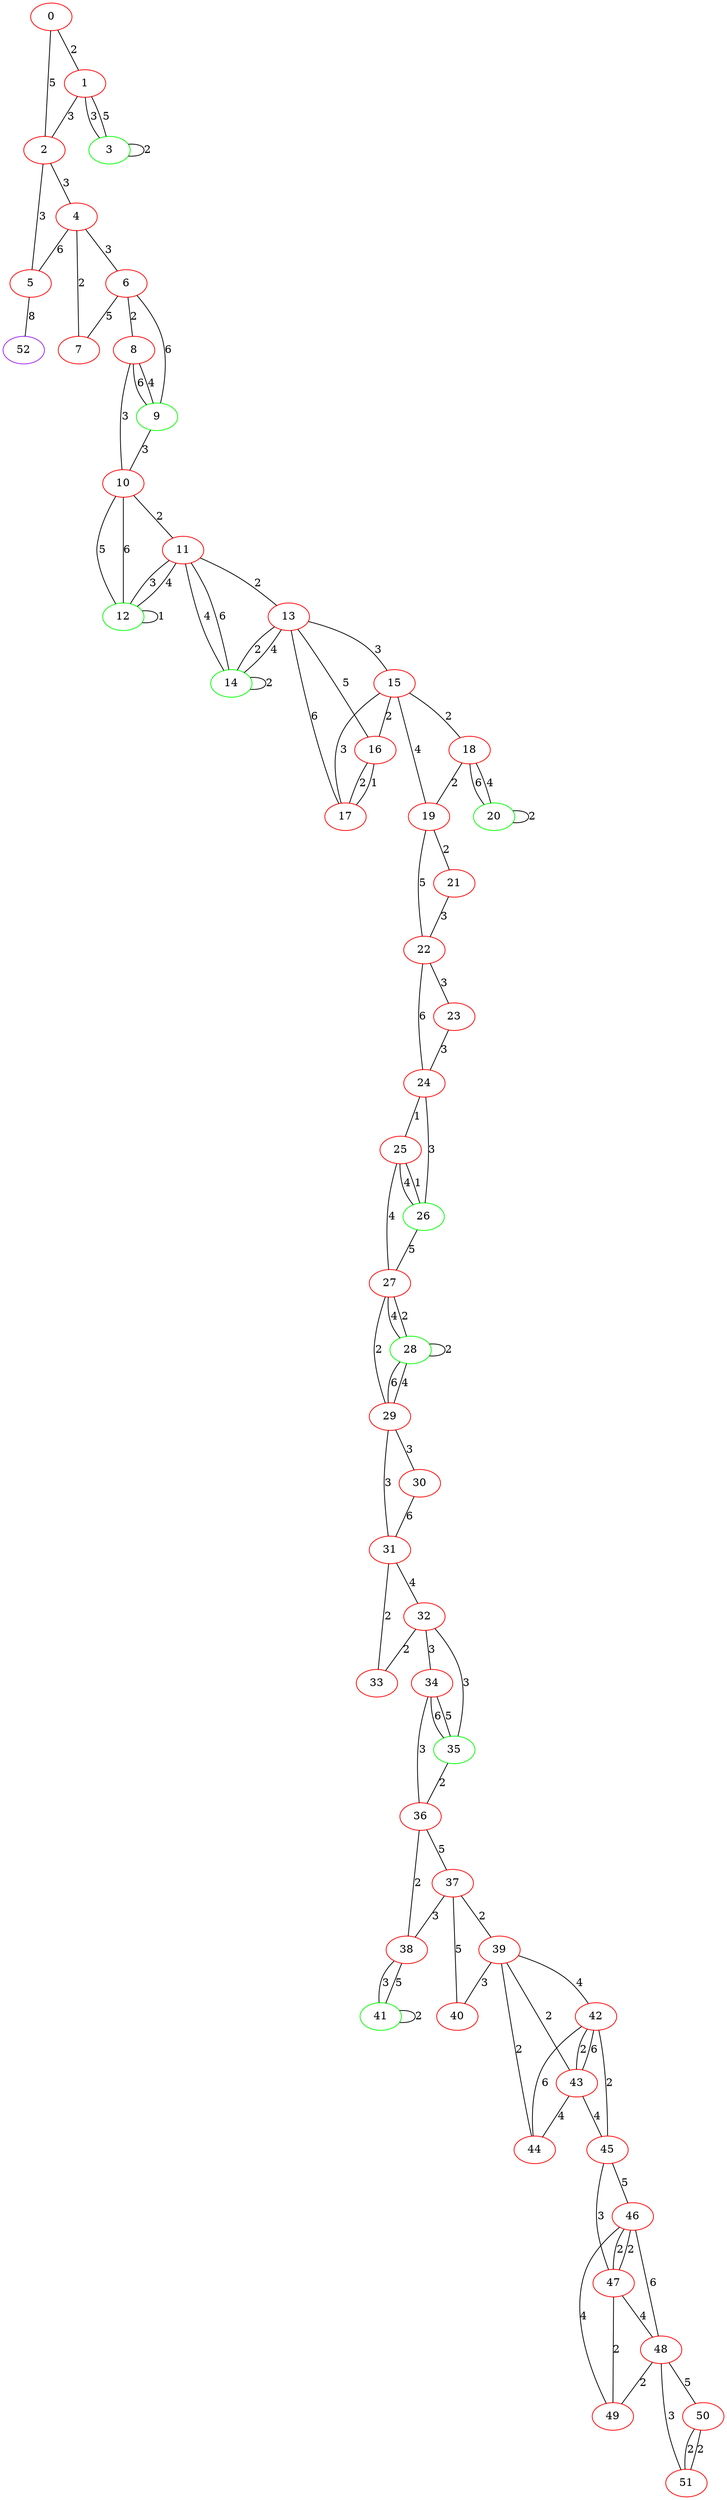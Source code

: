 graph "" {
0 [color=red, weight=1];
1 [color=red, weight=1];
2 [color=red, weight=1];
3 [color=green, weight=2];
4 [color=red, weight=1];
5 [color=red, weight=1];
6 [color=red, weight=1];
7 [color=red, weight=1];
8 [color=red, weight=1];
9 [color=green, weight=2];
10 [color=red, weight=1];
11 [color=red, weight=1];
12 [color=green, weight=2];
13 [color=red, weight=1];
14 [color=green, weight=2];
15 [color=red, weight=1];
16 [color=red, weight=1];
17 [color=red, weight=1];
18 [color=red, weight=1];
19 [color=red, weight=1];
20 [color=green, weight=2];
21 [color=red, weight=1];
22 [color=red, weight=1];
23 [color=red, weight=1];
24 [color=red, weight=1];
25 [color=red, weight=1];
26 [color=green, weight=2];
27 [color=red, weight=1];
28 [color=green, weight=2];
29 [color=red, weight=1];
30 [color=red, weight=1];
31 [color=red, weight=1];
32 [color=red, weight=1];
33 [color=red, weight=1];
34 [color=red, weight=1];
35 [color=green, weight=2];
36 [color=red, weight=1];
37 [color=red, weight=1];
38 [color=red, weight=1];
39 [color=red, weight=1];
40 [color=red, weight=1];
41 [color=green, weight=2];
42 [color=red, weight=1];
43 [color=red, weight=1];
44 [color=red, weight=1];
45 [color=red, weight=1];
46 [color=red, weight=1];
47 [color=red, weight=1];
48 [color=red, weight=1];
49 [color=red, weight=1];
50 [color=red, weight=1];
51 [color=red, weight=1];
52 [color=purple, weight=4];
0 -- 1  [key=0, label=2];
0 -- 2  [key=0, label=5];
1 -- 2  [key=0, label=3];
1 -- 3  [key=0, label=3];
1 -- 3  [key=1, label=5];
2 -- 4  [key=0, label=3];
2 -- 5  [key=0, label=3];
3 -- 3  [key=0, label=2];
4 -- 5  [key=0, label=6];
4 -- 6  [key=0, label=3];
4 -- 7  [key=0, label=2];
5 -- 52  [key=0, label=8];
6 -- 8  [key=0, label=2];
6 -- 9  [key=0, label=6];
6 -- 7  [key=0, label=5];
8 -- 9  [key=0, label=6];
8 -- 9  [key=1, label=4];
8 -- 10  [key=0, label=3];
9 -- 10  [key=0, label=3];
10 -- 11  [key=0, label=2];
10 -- 12  [key=0, label=5];
10 -- 12  [key=1, label=6];
11 -- 12  [key=0, label=3];
11 -- 12  [key=1, label=4];
11 -- 13  [key=0, label=2];
11 -- 14  [key=0, label=4];
11 -- 14  [key=1, label=6];
12 -- 12  [key=0, label=1];
13 -- 16  [key=0, label=5];
13 -- 17  [key=0, label=6];
13 -- 14  [key=0, label=2];
13 -- 14  [key=1, label=4];
13 -- 15  [key=0, label=3];
14 -- 14  [key=0, label=2];
15 -- 16  [key=0, label=2];
15 -- 17  [key=0, label=3];
15 -- 18  [key=0, label=2];
15 -- 19  [key=0, label=4];
16 -- 17  [key=0, label=2];
16 -- 17  [key=1, label=1];
18 -- 19  [key=0, label=2];
18 -- 20  [key=0, label=6];
18 -- 20  [key=1, label=4];
19 -- 21  [key=0, label=2];
19 -- 22  [key=0, label=5];
20 -- 20  [key=0, label=2];
21 -- 22  [key=0, label=3];
22 -- 24  [key=0, label=6];
22 -- 23  [key=0, label=3];
23 -- 24  [key=0, label=3];
24 -- 25  [key=0, label=1];
24 -- 26  [key=0, label=3];
25 -- 26  [key=0, label=4];
25 -- 26  [key=1, label=1];
25 -- 27  [key=0, label=4];
26 -- 27  [key=0, label=5];
27 -- 28  [key=0, label=4];
27 -- 28  [key=1, label=2];
27 -- 29  [key=0, label=2];
28 -- 28  [key=0, label=2];
28 -- 29  [key=0, label=6];
28 -- 29  [key=1, label=4];
29 -- 30  [key=0, label=3];
29 -- 31  [key=0, label=3];
30 -- 31  [key=0, label=6];
31 -- 32  [key=0, label=4];
31 -- 33  [key=0, label=2];
32 -- 33  [key=0, label=2];
32 -- 34  [key=0, label=3];
32 -- 35  [key=0, label=3];
34 -- 35  [key=0, label=6];
34 -- 35  [key=1, label=5];
34 -- 36  [key=0, label=3];
35 -- 36  [key=0, label=2];
36 -- 37  [key=0, label=5];
36 -- 38  [key=0, label=2];
37 -- 40  [key=0, label=5];
37 -- 38  [key=0, label=3];
37 -- 39  [key=0, label=2];
38 -- 41  [key=0, label=3];
38 -- 41  [key=1, label=5];
39 -- 40  [key=0, label=3];
39 -- 42  [key=0, label=4];
39 -- 43  [key=0, label=2];
39 -- 44  [key=0, label=2];
41 -- 41  [key=0, label=2];
42 -- 43  [key=0, label=2];
42 -- 43  [key=1, label=6];
42 -- 44  [key=0, label=6];
42 -- 45  [key=0, label=2];
43 -- 44  [key=0, label=4];
43 -- 45  [key=0, label=4];
45 -- 46  [key=0, label=5];
45 -- 47  [key=0, label=3];
46 -- 48  [key=0, label=6];
46 -- 49  [key=0, label=4];
46 -- 47  [key=0, label=2];
46 -- 47  [key=1, label=2];
47 -- 48  [key=0, label=4];
47 -- 49  [key=0, label=2];
48 -- 49  [key=0, label=2];
48 -- 50  [key=0, label=5];
48 -- 51  [key=0, label=3];
50 -- 51  [key=0, label=2];
50 -- 51  [key=1, label=2];
}
